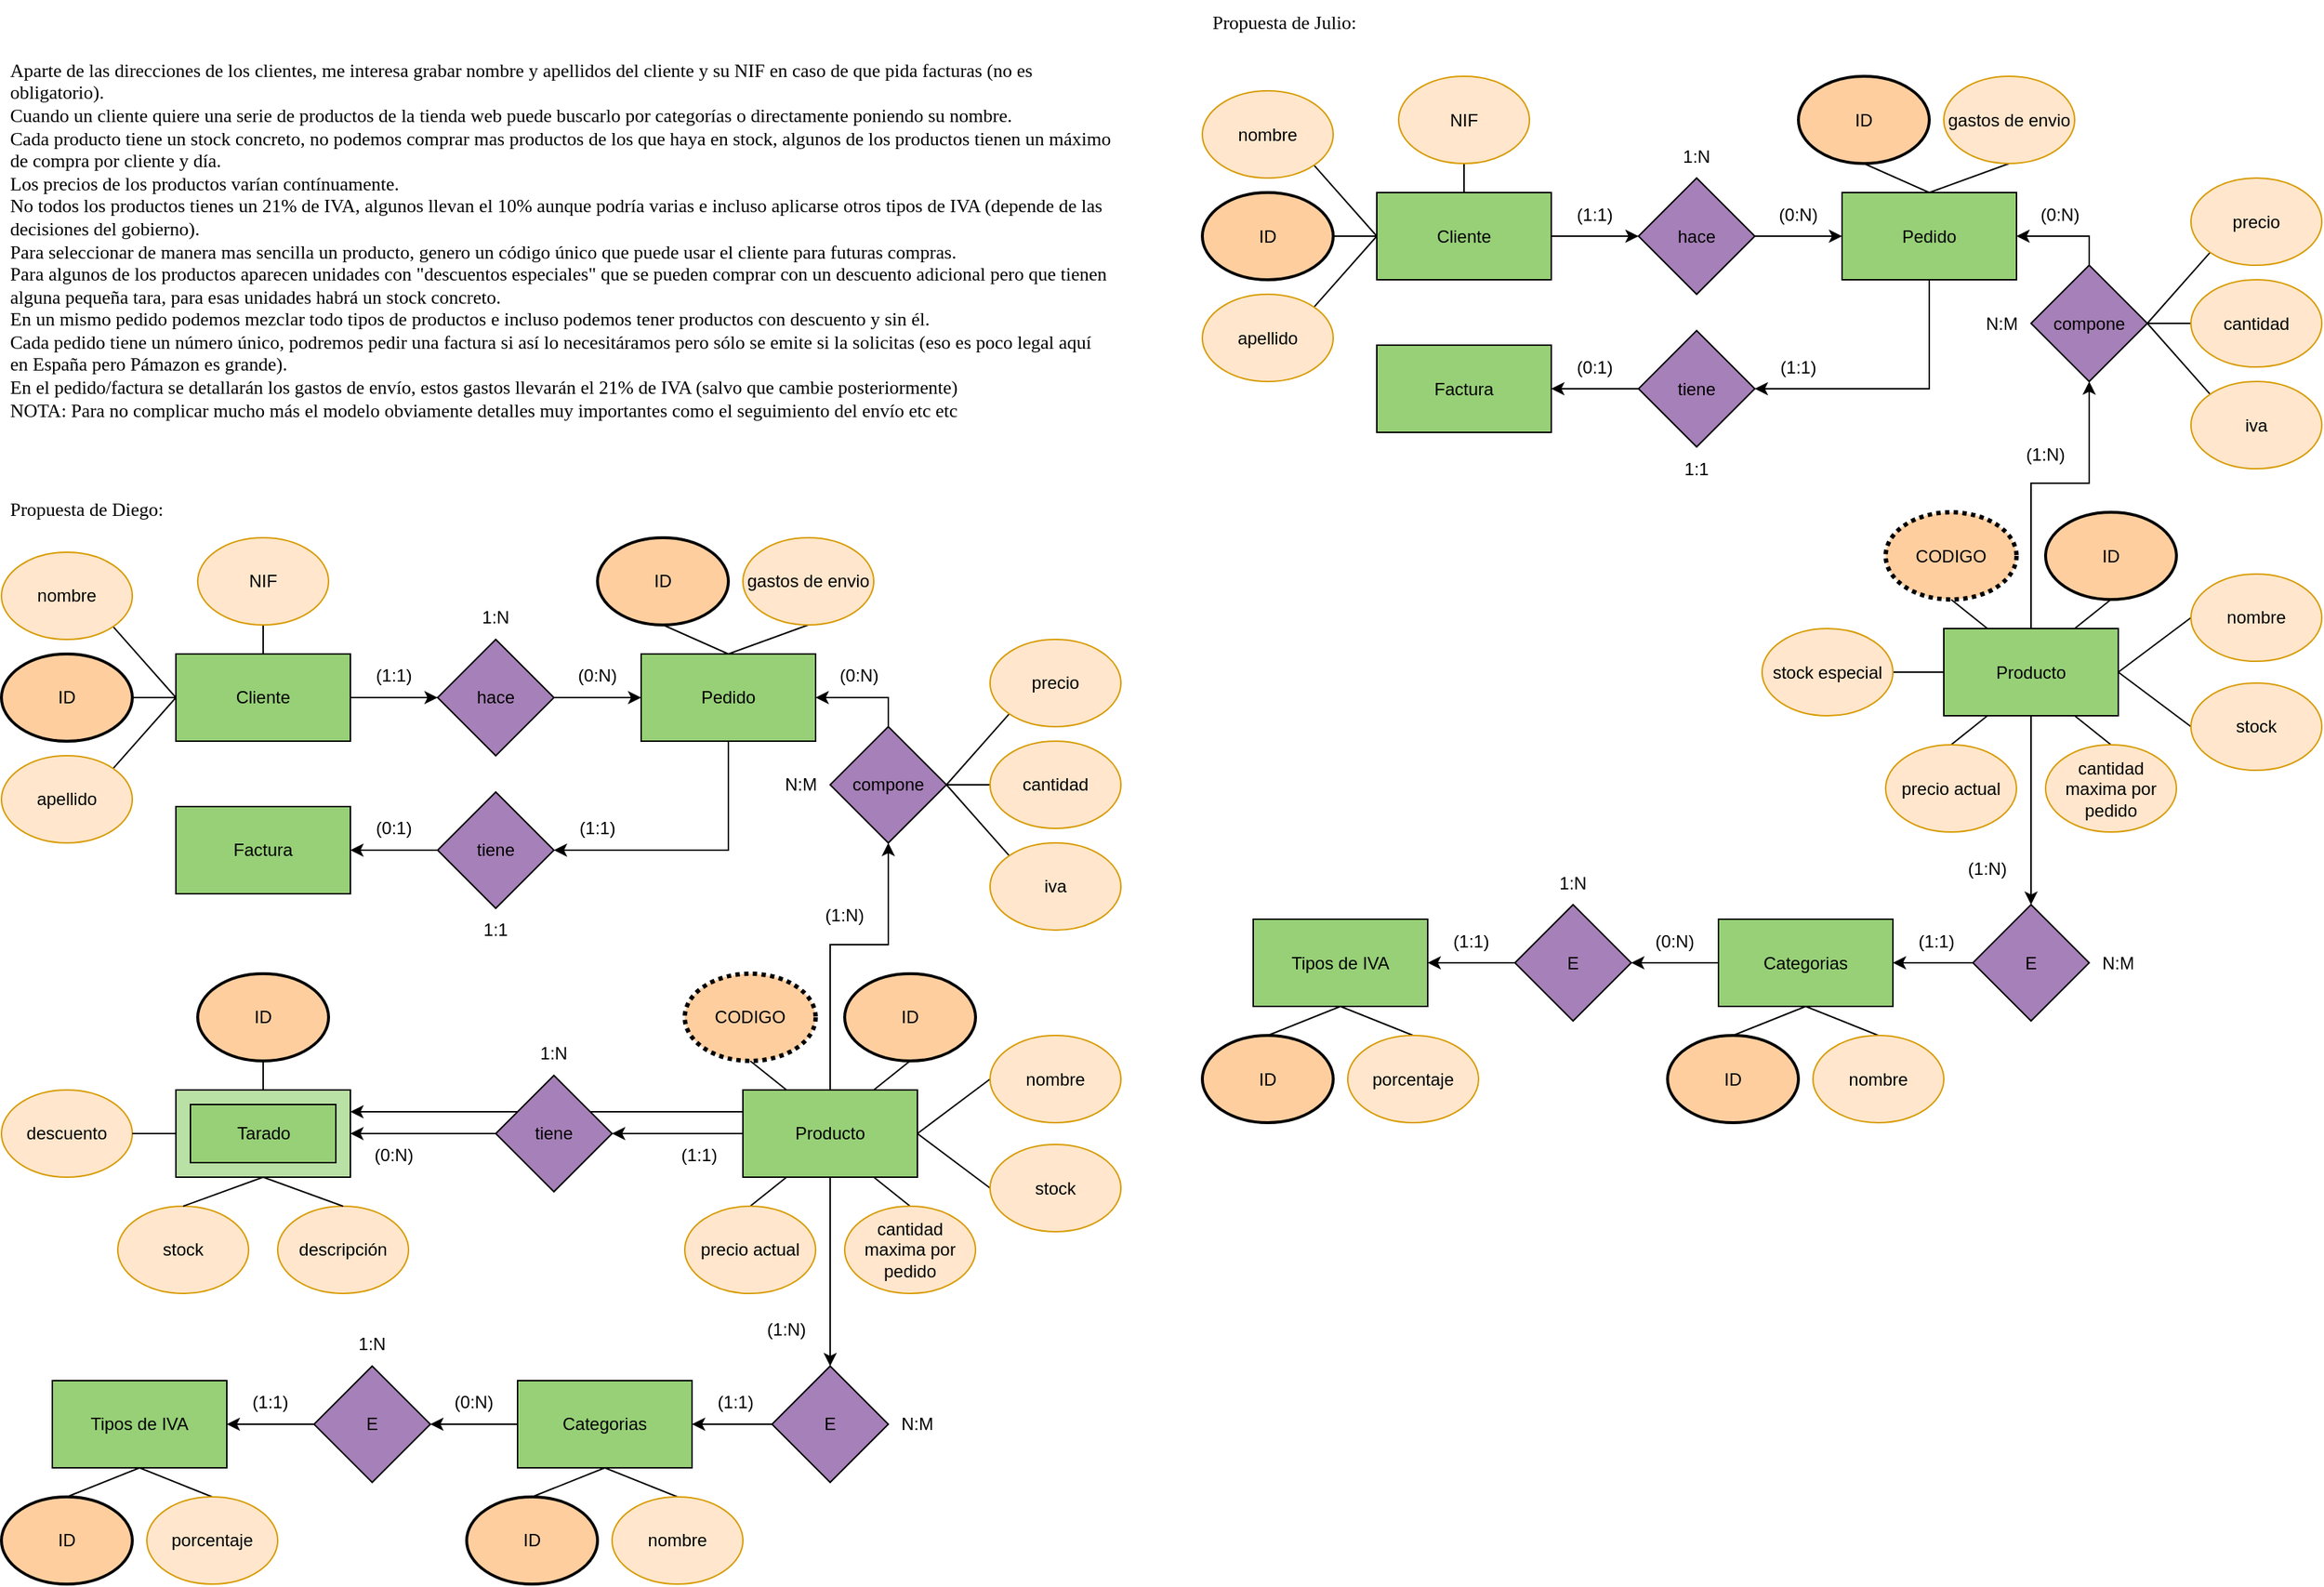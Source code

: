 <mxfile version="22.1.4" type="github">
  <diagram name="Página-1" id="4BS_kcSu9RCZBbaW8UEV">
    <mxGraphModel dx="1050" dy="534" grid="1" gridSize="10" guides="1" tooltips="1" connect="1" arrows="1" fold="1" page="1" pageScale="1" pageWidth="827" pageHeight="1169" math="0" shadow="0">
      <root>
        <mxCell id="0" />
        <mxCell id="1" parent="0" />
        <mxCell id="MyS0ghMgtrrdCx2Y_S8_-52" style="edgeStyle=orthogonalEdgeStyle;rounded=0;orthogonalLoop=1;jettySize=auto;html=1;exitX=0;exitY=0.25;exitDx=0;exitDy=0;entryX=0;entryY=0;entryDx=120;entryDy=15;entryPerimeter=0;" parent="1" source="MyS0ghMgtrrdCx2Y_S8_-16" target="MyS0ghMgtrrdCx2Y_S8_-48" edge="1">
          <mxGeometry relative="1" as="geometry" />
        </mxCell>
        <mxCell id="MyS0ghMgtrrdCx2Y_S8_-1" value="Aparte de las direcciones de los clientes, me interesa grabar nombre y apellidos del cliente y su NIF en caso de que pida facturas (no es obligatorio).&lt;br&gt;Cuando un cliente quiere una serie de productos de la tienda web puede buscarlo por categorías o directamente poniendo su nombre.&lt;br&gt;Cada producto tiene un stock concreto, no podemos comprar mas productos de los que haya en stock, algunos de los productos tienen un máximo de compra por cliente y día.&lt;br&gt;Los precios de los productos varían contínuamente.&lt;br&gt;No todos los productos tienes un 21% de IVA, algunos llevan el 10% aunque podría varias e incluso aplicarse otros tipos de IVA (depende de las decisiones del gobierno).&lt;br&gt;Para seleccionar de manera mas sencilla un producto, genero un código único que puede usar el cliente para futuras compras.&lt;br&gt;Para algunos de los productos aparecen unidades con &quot;descuentos especiales&quot; que se pueden comprar con un descuento adicional pero que tienen alguna pequeña tara, para esas unidades habrá un stock concreto.&lt;br&gt;En un mismo pedido podemos mezclar todo tipos de productos e incluso podemos tener productos con descuento y sin él.&lt;br&gt;Cada pedido tiene un número único, podremos pedir una factura si así lo necesitáramos pero sólo se emite si la solicitas (eso es poco legal aquí en España pero Pámazon es grande).&lt;br&gt;En el pedido/factura se detallarán los gastos de envío, estos gastos llevarán el 21% de IVA (salvo que cambie posteriormente)&lt;br&gt;NOTA: Para no complicar mucho más el modelo obviamente detalles muy importantes como el seguimiento del envío etc etc" style="text;html=1;strokeColor=none;fillColor=none;align=left;verticalAlign=middle;whiteSpace=wrap;rounded=0;fontFamily=Verdana;fontSize=13;" parent="1" vertex="1">
          <mxGeometry x="34" y="40" width="760" height="330" as="geometry" />
        </mxCell>
        <mxCell id="MyS0ghMgtrrdCx2Y_S8_-21" style="edgeStyle=orthogonalEdgeStyle;rounded=0;orthogonalLoop=1;jettySize=auto;html=1;exitX=1;exitY=0.5;exitDx=0;exitDy=0;entryX=0;entryY=0.5;entryDx=0;entryDy=0;" parent="1" source="MyS0ghMgtrrdCx2Y_S8_-3" target="MyS0ghMgtrrdCx2Y_S8_-20" edge="1">
          <mxGeometry relative="1" as="geometry" />
        </mxCell>
        <mxCell id="MyS0ghMgtrrdCx2Y_S8_-3" value="Cliente" style="rounded=0;whiteSpace=wrap;html=1;fillColor=#97D077;" parent="1" vertex="1">
          <mxGeometry x="150" y="490" width="120" height="60" as="geometry" />
        </mxCell>
        <mxCell id="MyS0ghMgtrrdCx2Y_S8_-4" style="rounded=0;orthogonalLoop=1;jettySize=auto;html=1;exitX=1;exitY=0.5;exitDx=0;exitDy=0;entryX=0;entryY=0.5;entryDx=0;entryDy=0;endArrow=none;endFill=0;strokeColor=default;" parent="1" source="MyS0ghMgtrrdCx2Y_S8_-5" target="MyS0ghMgtrrdCx2Y_S8_-3" edge="1">
          <mxGeometry relative="1" as="geometry" />
        </mxCell>
        <mxCell id="MyS0ghMgtrrdCx2Y_S8_-5" value="ID" style="ellipse;whiteSpace=wrap;html=1;strokeWidth=2;fillColor=#FFCE9F;" parent="1" vertex="1">
          <mxGeometry x="30" y="490" width="90" height="60" as="geometry" />
        </mxCell>
        <mxCell id="MyS0ghMgtrrdCx2Y_S8_-6" style="rounded=0;orthogonalLoop=1;jettySize=auto;html=1;exitX=1;exitY=0;exitDx=0;exitDy=0;entryX=0;entryY=0.5;entryDx=0;entryDy=0;endArrow=none;endFill=0;" parent="1" source="MyS0ghMgtrrdCx2Y_S8_-7" target="MyS0ghMgtrrdCx2Y_S8_-3" edge="1">
          <mxGeometry relative="1" as="geometry" />
        </mxCell>
        <mxCell id="MyS0ghMgtrrdCx2Y_S8_-7" value="apellido" style="ellipse;whiteSpace=wrap;html=1;strokeWidth=1;fillColor=#ffe6cc;strokeColor=#d79b00;" parent="1" vertex="1">
          <mxGeometry x="30" y="560" width="90" height="60" as="geometry" />
        </mxCell>
        <mxCell id="MyS0ghMgtrrdCx2Y_S8_-12" style="rounded=0;orthogonalLoop=1;jettySize=auto;html=1;exitX=1;exitY=1;exitDx=0;exitDy=0;entryX=0;entryY=0.5;entryDx=0;entryDy=0;endArrow=none;endFill=0;" parent="1" source="MyS0ghMgtrrdCx2Y_S8_-9" target="MyS0ghMgtrrdCx2Y_S8_-3" edge="1">
          <mxGeometry relative="1" as="geometry" />
        </mxCell>
        <mxCell id="MyS0ghMgtrrdCx2Y_S8_-9" value="nombre" style="ellipse;whiteSpace=wrap;html=1;strokeWidth=1;fillColor=#ffe6cc;strokeColor=#d79b00;" parent="1" vertex="1">
          <mxGeometry x="30" y="420" width="90" height="60" as="geometry" />
        </mxCell>
        <mxCell id="MyS0ghMgtrrdCx2Y_S8_-14" style="rounded=0;orthogonalLoop=1;jettySize=auto;html=1;exitX=0.5;exitY=1;exitDx=0;exitDy=0;entryX=0.5;entryY=0;entryDx=0;entryDy=0;endArrow=none;endFill=0;" parent="1" source="MyS0ghMgtrrdCx2Y_S8_-13" target="MyS0ghMgtrrdCx2Y_S8_-3" edge="1">
          <mxGeometry relative="1" as="geometry" />
        </mxCell>
        <mxCell id="MyS0ghMgtrrdCx2Y_S8_-13" value="NIF" style="ellipse;whiteSpace=wrap;html=1;strokeWidth=1;fillColor=#ffe6cc;strokeColor=#d79b00;" parent="1" vertex="1">
          <mxGeometry x="165" y="410" width="90" height="60" as="geometry" />
        </mxCell>
        <mxCell id="MyS0ghMgtrrdCx2Y_S8_-15" value="Factura" style="rounded=0;whiteSpace=wrap;html=1;fillColor=#97D077;" parent="1" vertex="1">
          <mxGeometry x="150" y="595" width="120" height="60" as="geometry" />
        </mxCell>
        <mxCell id="MyS0ghMgtrrdCx2Y_S8_-32" style="edgeStyle=orthogonalEdgeStyle;rounded=0;orthogonalLoop=1;jettySize=auto;html=1;exitX=0.5;exitY=1;exitDx=0;exitDy=0;entryX=0.5;entryY=0;entryDx=0;entryDy=0;" parent="1" source="MyS0ghMgtrrdCx2Y_S8_-16" target="MyS0ghMgtrrdCx2Y_S8_-31" edge="1">
          <mxGeometry relative="1" as="geometry" />
        </mxCell>
        <mxCell id="MyS0ghMgtrrdCx2Y_S8_-65" style="edgeStyle=orthogonalEdgeStyle;rounded=0;orthogonalLoop=1;jettySize=auto;html=1;exitX=0.5;exitY=0;exitDx=0;exitDy=0;entryX=0.5;entryY=1;entryDx=0;entryDy=0;" parent="1" source="MyS0ghMgtrrdCx2Y_S8_-16" target="MyS0ghMgtrrdCx2Y_S8_-26" edge="1">
          <mxGeometry relative="1" as="geometry">
            <Array as="points">
              <mxPoint x="600" y="690" />
              <mxPoint x="640" y="690" />
            </Array>
          </mxGeometry>
        </mxCell>
        <mxCell id="MyS0ghMgtrrdCx2Y_S8_-16" value="Producto" style="rounded=0;whiteSpace=wrap;html=1;fillColor=#97D077;" parent="1" vertex="1">
          <mxGeometry x="540" y="790" width="120" height="60" as="geometry" />
        </mxCell>
        <mxCell id="MyS0ghMgtrrdCx2Y_S8_-35" style="edgeStyle=orthogonalEdgeStyle;rounded=0;orthogonalLoop=1;jettySize=auto;html=1;exitX=0;exitY=0.5;exitDx=0;exitDy=0;entryX=1;entryY=0.5;entryDx=0;entryDy=0;" parent="1" source="MyS0ghMgtrrdCx2Y_S8_-17" target="MyS0ghMgtrrdCx2Y_S8_-34" edge="1">
          <mxGeometry relative="1" as="geometry" />
        </mxCell>
        <mxCell id="MyS0ghMgtrrdCx2Y_S8_-17" value="Categorias" style="rounded=0;whiteSpace=wrap;html=1;fillColor=#97D077;" parent="1" vertex="1">
          <mxGeometry x="385" y="990" width="120" height="60" as="geometry" />
        </mxCell>
        <mxCell id="MyS0ghMgtrrdCx2Y_S8_-18" value="Tipos de IVA" style="rounded=0;whiteSpace=wrap;html=1;fillColor=#97D077;" parent="1" vertex="1">
          <mxGeometry x="65" y="990" width="120" height="60" as="geometry" />
        </mxCell>
        <mxCell id="MyS0ghMgtrrdCx2Y_S8_-37" style="edgeStyle=orthogonalEdgeStyle;rounded=0;orthogonalLoop=1;jettySize=auto;html=1;exitX=0.5;exitY=1;exitDx=0;exitDy=0;entryX=1;entryY=0.5;entryDx=0;entryDy=0;" parent="1" source="MyS0ghMgtrrdCx2Y_S8_-19" target="MyS0ghMgtrrdCx2Y_S8_-23" edge="1">
          <mxGeometry relative="1" as="geometry" />
        </mxCell>
        <mxCell id="MyS0ghMgtrrdCx2Y_S8_-19" value="Pedido" style="rounded=0;whiteSpace=wrap;html=1;fillColor=#97D077;" parent="1" vertex="1">
          <mxGeometry x="470" y="490" width="120" height="60" as="geometry" />
        </mxCell>
        <mxCell id="MyS0ghMgtrrdCx2Y_S8_-22" style="edgeStyle=orthogonalEdgeStyle;rounded=0;orthogonalLoop=1;jettySize=auto;html=1;exitX=1;exitY=0.5;exitDx=0;exitDy=0;entryX=0;entryY=0.5;entryDx=0;entryDy=0;" parent="1" source="MyS0ghMgtrrdCx2Y_S8_-20" target="MyS0ghMgtrrdCx2Y_S8_-19" edge="1">
          <mxGeometry relative="1" as="geometry" />
        </mxCell>
        <mxCell id="MyS0ghMgtrrdCx2Y_S8_-20" value="hace" style="rhombus;whiteSpace=wrap;html=1;fillColor=#A680B8;" parent="1" vertex="1">
          <mxGeometry x="330" y="480" width="80" height="80" as="geometry" />
        </mxCell>
        <mxCell id="MyS0ghMgtrrdCx2Y_S8_-25" style="edgeStyle=orthogonalEdgeStyle;rounded=0;orthogonalLoop=1;jettySize=auto;html=1;exitX=0;exitY=0.5;exitDx=0;exitDy=0;entryX=1;entryY=0.5;entryDx=0;entryDy=0;" parent="1" source="MyS0ghMgtrrdCx2Y_S8_-23" target="MyS0ghMgtrrdCx2Y_S8_-15" edge="1">
          <mxGeometry relative="1" as="geometry" />
        </mxCell>
        <mxCell id="MyS0ghMgtrrdCx2Y_S8_-23" value="tiene" style="rhombus;whiteSpace=wrap;html=1;fillColor=#A680B8;" parent="1" vertex="1">
          <mxGeometry x="330" y="585" width="80" height="80" as="geometry" />
        </mxCell>
        <mxCell id="MyS0ghMgtrrdCx2Y_S8_-29" style="edgeStyle=orthogonalEdgeStyle;rounded=0;orthogonalLoop=1;jettySize=auto;html=1;exitX=0.5;exitY=0;exitDx=0;exitDy=0;entryX=1;entryY=0.5;entryDx=0;entryDy=0;" parent="1" source="MyS0ghMgtrrdCx2Y_S8_-26" target="MyS0ghMgtrrdCx2Y_S8_-19" edge="1">
          <mxGeometry relative="1" as="geometry" />
        </mxCell>
        <mxCell id="MyS0ghMgtrrdCx2Y_S8_-85" style="rounded=0;orthogonalLoop=1;jettySize=auto;html=1;exitX=1;exitY=0.5;exitDx=0;exitDy=0;entryX=0;entryY=0.5;entryDx=0;entryDy=0;endArrow=none;endFill=0;" parent="1" source="MyS0ghMgtrrdCx2Y_S8_-26" target="MyS0ghMgtrrdCx2Y_S8_-81" edge="1">
          <mxGeometry relative="1" as="geometry" />
        </mxCell>
        <mxCell id="MyS0ghMgtrrdCx2Y_S8_-26" value="compone" style="rhombus;whiteSpace=wrap;html=1;fillColor=#A680B8;" parent="1" vertex="1">
          <mxGeometry x="600" y="540" width="80" height="80" as="geometry" />
        </mxCell>
        <mxCell id="MyS0ghMgtrrdCx2Y_S8_-33" style="edgeStyle=orthogonalEdgeStyle;rounded=0;orthogonalLoop=1;jettySize=auto;html=1;exitX=0;exitY=0.5;exitDx=0;exitDy=0;entryX=1;entryY=0.5;entryDx=0;entryDy=0;" parent="1" source="MyS0ghMgtrrdCx2Y_S8_-31" target="MyS0ghMgtrrdCx2Y_S8_-17" edge="1">
          <mxGeometry relative="1" as="geometry" />
        </mxCell>
        <mxCell id="MyS0ghMgtrrdCx2Y_S8_-31" value="E" style="rhombus;whiteSpace=wrap;html=1;fillColor=#A680B8;" parent="1" vertex="1">
          <mxGeometry x="560" y="980" width="80" height="80" as="geometry" />
        </mxCell>
        <mxCell id="MyS0ghMgtrrdCx2Y_S8_-36" style="edgeStyle=orthogonalEdgeStyle;rounded=0;orthogonalLoop=1;jettySize=auto;html=1;exitX=0;exitY=0.5;exitDx=0;exitDy=0;entryX=1;entryY=0.5;entryDx=0;entryDy=0;" parent="1" source="MyS0ghMgtrrdCx2Y_S8_-34" target="MyS0ghMgtrrdCx2Y_S8_-18" edge="1">
          <mxGeometry relative="1" as="geometry" />
        </mxCell>
        <mxCell id="MyS0ghMgtrrdCx2Y_S8_-34" value="E" style="rhombus;whiteSpace=wrap;html=1;fillColor=#A680B8;" parent="1" vertex="1">
          <mxGeometry x="245" y="980" width="80" height="80" as="geometry" />
        </mxCell>
        <mxCell id="MyS0ghMgtrrdCx2Y_S8_-73" style="rounded=0;orthogonalLoop=1;jettySize=auto;html=1;exitX=0.5;exitY=0;exitDx=0;exitDy=0;entryX=0.5;entryY=1;entryDx=0;entryDy=0;endArrow=none;endFill=0;" parent="1" source="MyS0ghMgtrrdCx2Y_S8_-38" target="MyS0ghMgtrrdCx2Y_S8_-17" edge="1">
          <mxGeometry relative="1" as="geometry" />
        </mxCell>
        <mxCell id="MyS0ghMgtrrdCx2Y_S8_-38" value="ID" style="ellipse;whiteSpace=wrap;html=1;strokeWidth=2;fillColor=#FFCE9F;" parent="1" vertex="1">
          <mxGeometry x="350" y="1070" width="90" height="60" as="geometry" />
        </mxCell>
        <mxCell id="MyS0ghMgtrrdCx2Y_S8_-70" style="rounded=0;orthogonalLoop=1;jettySize=auto;html=1;exitX=0;exitY=0.5;exitDx=0;exitDy=0;entryX=1;entryY=0.5;entryDx=0;entryDy=0;endArrow=none;endFill=0;" parent="1" source="MyS0ghMgtrrdCx2Y_S8_-39" target="MyS0ghMgtrrdCx2Y_S8_-16" edge="1">
          <mxGeometry relative="1" as="geometry" />
        </mxCell>
        <mxCell id="MyS0ghMgtrrdCx2Y_S8_-39" value="stock" style="ellipse;whiteSpace=wrap;html=1;strokeWidth=1;fillColor=#ffe6cc;strokeColor=#d79b00;" parent="1" vertex="1">
          <mxGeometry x="710" y="827.5" width="90" height="60" as="geometry" />
        </mxCell>
        <mxCell id="MyS0ghMgtrrdCx2Y_S8_-74" style="rounded=0;orthogonalLoop=1;jettySize=auto;html=1;exitX=0.5;exitY=0;exitDx=0;exitDy=0;entryX=0.5;entryY=1;entryDx=0;entryDy=0;endArrow=none;endFill=0;" parent="1" source="MyS0ghMgtrrdCx2Y_S8_-40" target="MyS0ghMgtrrdCx2Y_S8_-17" edge="1">
          <mxGeometry relative="1" as="geometry" />
        </mxCell>
        <mxCell id="MyS0ghMgtrrdCx2Y_S8_-40" value="nombre" style="ellipse;whiteSpace=wrap;html=1;strokeWidth=1;fillColor=#ffe6cc;strokeColor=#d79b00;" parent="1" vertex="1">
          <mxGeometry x="450" y="1070" width="90" height="60" as="geometry" />
        </mxCell>
        <mxCell id="MyS0ghMgtrrdCx2Y_S8_-67" style="rounded=0;orthogonalLoop=1;jettySize=auto;html=1;exitX=0.5;exitY=1;exitDx=0;exitDy=0;entryX=0.25;entryY=0;entryDx=0;entryDy=0;endArrow=none;endFill=0;" parent="1" source="MyS0ghMgtrrdCx2Y_S8_-41" target="MyS0ghMgtrrdCx2Y_S8_-16" edge="1">
          <mxGeometry relative="1" as="geometry" />
        </mxCell>
        <mxCell id="MyS0ghMgtrrdCx2Y_S8_-41" value="CODIGO" style="ellipse;whiteSpace=wrap;html=1;strokeWidth=3;fillColor=#FFCE9F;dashed=1;dashPattern=1 1;" parent="1" vertex="1">
          <mxGeometry x="500" y="710" width="90" height="60" as="geometry" />
        </mxCell>
        <mxCell id="MyS0ghMgtrrdCx2Y_S8_-72" style="rounded=0;orthogonalLoop=1;jettySize=auto;html=1;exitX=0.5;exitY=0;exitDx=0;exitDy=0;entryX=0.25;entryY=1;entryDx=0;entryDy=0;endArrow=none;endFill=0;" parent="1" source="MyS0ghMgtrrdCx2Y_S8_-42" target="MyS0ghMgtrrdCx2Y_S8_-16" edge="1">
          <mxGeometry relative="1" as="geometry" />
        </mxCell>
        <mxCell id="MyS0ghMgtrrdCx2Y_S8_-42" value="precio actual" style="ellipse;whiteSpace=wrap;html=1;strokeWidth=1;fillColor=#ffe6cc;strokeColor=#d79b00;" parent="1" vertex="1">
          <mxGeometry x="500" y="870" width="90" height="60" as="geometry" />
        </mxCell>
        <mxCell id="MyS0ghMgtrrdCx2Y_S8_-47" style="edgeStyle=orthogonalEdgeStyle;rounded=0;orthogonalLoop=1;jettySize=auto;html=1;exitX=1;exitY=0.5;exitDx=0;exitDy=0;entryX=0;entryY=0.5;entryDx=0;entryDy=0;startArrow=classic;startFill=1;endArrow=none;endFill=0;" parent="1" source="MyS0ghMgtrrdCx2Y_S8_-45" target="MyS0ghMgtrrdCx2Y_S8_-16" edge="1">
          <mxGeometry relative="1" as="geometry" />
        </mxCell>
        <mxCell id="MyS0ghMgtrrdCx2Y_S8_-45" value="tiene" style="rhombus;whiteSpace=wrap;html=1;fillColor=#A680B8;" parent="1" vertex="1">
          <mxGeometry x="370" y="780" width="80" height="80" as="geometry" />
        </mxCell>
        <mxCell id="MyS0ghMgtrrdCx2Y_S8_-49" style="edgeStyle=orthogonalEdgeStyle;rounded=0;orthogonalLoop=1;jettySize=auto;html=1;exitX=1;exitY=0.5;exitDx=0;exitDy=0;exitPerimeter=0;entryX=0;entryY=0.5;entryDx=0;entryDy=0;endArrow=none;endFill=0;startArrow=classic;startFill=1;" parent="1" source="MyS0ghMgtrrdCx2Y_S8_-48" target="MyS0ghMgtrrdCx2Y_S8_-45" edge="1">
          <mxGeometry relative="1" as="geometry" />
        </mxCell>
        <mxCell id="MyS0ghMgtrrdCx2Y_S8_-51" value="" style="group;fillColor=#97D077;" parent="1" vertex="1" connectable="0">
          <mxGeometry x="150" y="790" width="120" height="60" as="geometry" />
        </mxCell>
        <mxCell id="MyS0ghMgtrrdCx2Y_S8_-48" value="" style="verticalLabelPosition=bottom;verticalAlign=top;html=1;shape=mxgraph.basic.frame;dx=10;whiteSpace=wrap;fillColor=#B9E0A5;" parent="MyS0ghMgtrrdCx2Y_S8_-51" vertex="1">
          <mxGeometry width="120" height="60" as="geometry" />
        </mxCell>
        <mxCell id="MyS0ghMgtrrdCx2Y_S8_-50" value="Tarado" style="text;html=1;align=center;verticalAlign=middle;resizable=0;points=[];autosize=1;strokeColor=none;fillColor=none;" parent="MyS0ghMgtrrdCx2Y_S8_-51" vertex="1">
          <mxGeometry x="30" y="15" width="60" height="30" as="geometry" />
        </mxCell>
        <mxCell id="MyS0ghMgtrrdCx2Y_S8_-53" value="ID" style="ellipse;whiteSpace=wrap;html=1;strokeWidth=2;fillColor=#FFCE9F;" parent="1" vertex="1">
          <mxGeometry x="165" y="710" width="90" height="60" as="geometry" />
        </mxCell>
        <mxCell id="MyS0ghMgtrrdCx2Y_S8_-54" value="stock" style="ellipse;whiteSpace=wrap;html=1;strokeWidth=1;fillColor=#ffe6cc;strokeColor=#d79b00;" parent="1" vertex="1">
          <mxGeometry x="110" y="870" width="90" height="60" as="geometry" />
        </mxCell>
        <mxCell id="MyS0ghMgtrrdCx2Y_S8_-55" value="descuento" style="ellipse;whiteSpace=wrap;html=1;strokeWidth=1;fillColor=#ffe6cc;strokeColor=#d79b00;" parent="1" vertex="1">
          <mxGeometry x="30" y="790" width="90" height="60" as="geometry" />
        </mxCell>
        <mxCell id="MyS0ghMgtrrdCx2Y_S8_-57" style="rounded=0;orthogonalLoop=1;jettySize=auto;html=1;exitX=0.5;exitY=1;exitDx=0;exitDy=0;entryX=0.5;entryY=0;entryDx=0;entryDy=0;endArrow=none;endFill=0;" parent="1" source="MyS0ghMgtrrdCx2Y_S8_-56" target="MyS0ghMgtrrdCx2Y_S8_-19" edge="1">
          <mxGeometry relative="1" as="geometry" />
        </mxCell>
        <mxCell id="MyS0ghMgtrrdCx2Y_S8_-56" value="ID" style="ellipse;whiteSpace=wrap;html=1;strokeWidth=2;fillColor=#FFCE9F;" parent="1" vertex="1">
          <mxGeometry x="440" y="410" width="90" height="60" as="geometry" />
        </mxCell>
        <mxCell id="MyS0ghMgtrrdCx2Y_S8_-66" style="rounded=0;orthogonalLoop=1;jettySize=auto;html=1;exitX=0.5;exitY=1;exitDx=0;exitDy=0;entryX=0.5;entryY=0;entryDx=0;entryDy=0;endArrow=none;endFill=0;" parent="1" source="MyS0ghMgtrrdCx2Y_S8_-59" target="MyS0ghMgtrrdCx2Y_S8_-19" edge="1">
          <mxGeometry relative="1" as="geometry" />
        </mxCell>
        <mxCell id="MyS0ghMgtrrdCx2Y_S8_-59" value="gastos de envio" style="ellipse;whiteSpace=wrap;html=1;strokeWidth=1;fillColor=#ffe6cc;strokeColor=#d79b00;" parent="1" vertex="1">
          <mxGeometry x="540" y="410" width="90" height="60" as="geometry" />
        </mxCell>
        <mxCell id="MyS0ghMgtrrdCx2Y_S8_-76" style="rounded=0;orthogonalLoop=1;jettySize=auto;html=1;exitX=0.5;exitY=0;exitDx=0;exitDy=0;entryX=0.5;entryY=1;entryDx=0;entryDy=0;endArrow=none;endFill=0;" parent="1" source="MyS0ghMgtrrdCx2Y_S8_-60" target="MyS0ghMgtrrdCx2Y_S8_-18" edge="1">
          <mxGeometry relative="1" as="geometry" />
        </mxCell>
        <mxCell id="MyS0ghMgtrrdCx2Y_S8_-60" value="ID" style="ellipse;whiteSpace=wrap;html=1;strokeWidth=2;fillColor=#FFCE9F;" parent="1" vertex="1">
          <mxGeometry x="30" y="1070" width="90" height="60" as="geometry" />
        </mxCell>
        <mxCell id="MyS0ghMgtrrdCx2Y_S8_-75" style="rounded=0;orthogonalLoop=1;jettySize=auto;html=1;exitX=0.5;exitY=0;exitDx=0;exitDy=0;entryX=0.5;entryY=1;entryDx=0;entryDy=0;endArrow=none;endFill=0;" parent="1" source="MyS0ghMgtrrdCx2Y_S8_-61" target="MyS0ghMgtrrdCx2Y_S8_-18" edge="1">
          <mxGeometry relative="1" as="geometry" />
        </mxCell>
        <mxCell id="MyS0ghMgtrrdCx2Y_S8_-61" value="porcentaje" style="ellipse;whiteSpace=wrap;html=1;strokeWidth=1;fillColor=#ffe6cc;strokeColor=#d79b00;" parent="1" vertex="1">
          <mxGeometry x="130" y="1070" width="90" height="60" as="geometry" />
        </mxCell>
        <mxCell id="MyS0ghMgtrrdCx2Y_S8_-69" style="rounded=0;orthogonalLoop=1;jettySize=auto;html=1;exitX=0;exitY=0.5;exitDx=0;exitDy=0;entryX=1;entryY=0.5;entryDx=0;entryDy=0;endArrow=none;endFill=0;" parent="1" source="MyS0ghMgtrrdCx2Y_S8_-62" target="MyS0ghMgtrrdCx2Y_S8_-16" edge="1">
          <mxGeometry relative="1" as="geometry" />
        </mxCell>
        <mxCell id="MyS0ghMgtrrdCx2Y_S8_-62" value="nombre" style="ellipse;whiteSpace=wrap;html=1;strokeWidth=1;fillColor=#ffe6cc;strokeColor=#d79b00;" parent="1" vertex="1">
          <mxGeometry x="710" y="752.5" width="90" height="60" as="geometry" />
        </mxCell>
        <mxCell id="MyS0ghMgtrrdCx2Y_S8_-71" style="rounded=0;orthogonalLoop=1;jettySize=auto;html=1;exitX=0.5;exitY=0;exitDx=0;exitDy=0;entryX=0.75;entryY=1;entryDx=0;entryDy=0;endArrow=none;endFill=0;" parent="1" source="MyS0ghMgtrrdCx2Y_S8_-63" target="MyS0ghMgtrrdCx2Y_S8_-16" edge="1">
          <mxGeometry relative="1" as="geometry" />
        </mxCell>
        <mxCell id="MyS0ghMgtrrdCx2Y_S8_-63" value="cantidad maxima por pedido" style="ellipse;whiteSpace=wrap;html=1;strokeWidth=1;fillColor=#ffe6cc;strokeColor=#d79b00;" parent="1" vertex="1">
          <mxGeometry x="610" y="870" width="90" height="60" as="geometry" />
        </mxCell>
        <mxCell id="MyS0ghMgtrrdCx2Y_S8_-68" style="rounded=0;orthogonalLoop=1;jettySize=auto;html=1;exitX=0.5;exitY=1;exitDx=0;exitDy=0;entryX=0.75;entryY=0;entryDx=0;entryDy=0;endArrow=none;endFill=0;" parent="1" source="MyS0ghMgtrrdCx2Y_S8_-64" target="MyS0ghMgtrrdCx2Y_S8_-16" edge="1">
          <mxGeometry relative="1" as="geometry" />
        </mxCell>
        <mxCell id="MyS0ghMgtrrdCx2Y_S8_-64" value="ID" style="ellipse;whiteSpace=wrap;html=1;strokeWidth=2;fillColor=#FFCE9F;" parent="1" vertex="1">
          <mxGeometry x="610" y="710" width="90" height="60" as="geometry" />
        </mxCell>
        <mxCell id="MyS0ghMgtrrdCx2Y_S8_-77" style="rounded=0;orthogonalLoop=1;jettySize=auto;html=1;exitX=0.5;exitY=0;exitDx=0;exitDy=0;entryX=0.5;entryY=1;entryDx=0;entryDy=0;entryPerimeter=0;endArrow=none;endFill=0;" parent="1" source="MyS0ghMgtrrdCx2Y_S8_-54" target="MyS0ghMgtrrdCx2Y_S8_-48" edge="1">
          <mxGeometry relative="1" as="geometry" />
        </mxCell>
        <mxCell id="MyS0ghMgtrrdCx2Y_S8_-78" style="edgeStyle=orthogonalEdgeStyle;rounded=0;orthogonalLoop=1;jettySize=auto;html=1;exitX=1;exitY=0.5;exitDx=0;exitDy=0;entryX=0;entryY=0.5;entryDx=0;entryDy=0;entryPerimeter=0;endArrow=none;endFill=0;" parent="1" source="MyS0ghMgtrrdCx2Y_S8_-55" target="MyS0ghMgtrrdCx2Y_S8_-48" edge="1">
          <mxGeometry relative="1" as="geometry" />
        </mxCell>
        <mxCell id="MyS0ghMgtrrdCx2Y_S8_-79" style="edgeStyle=orthogonalEdgeStyle;rounded=0;orthogonalLoop=1;jettySize=auto;html=1;exitX=0.5;exitY=1;exitDx=0;exitDy=0;entryX=0.5;entryY=0;entryDx=0;entryDy=0;entryPerimeter=0;endArrow=none;endFill=0;" parent="1" source="MyS0ghMgtrrdCx2Y_S8_-53" target="MyS0ghMgtrrdCx2Y_S8_-48" edge="1">
          <mxGeometry relative="1" as="geometry" />
        </mxCell>
        <mxCell id="MyS0ghMgtrrdCx2Y_S8_-86" style="rounded=0;orthogonalLoop=1;jettySize=auto;html=1;exitX=0;exitY=1;exitDx=0;exitDy=0;entryX=1;entryY=0.5;entryDx=0;entryDy=0;endArrow=none;endFill=0;" parent="1" source="MyS0ghMgtrrdCx2Y_S8_-80" target="MyS0ghMgtrrdCx2Y_S8_-26" edge="1">
          <mxGeometry relative="1" as="geometry" />
        </mxCell>
        <mxCell id="MyS0ghMgtrrdCx2Y_S8_-80" value="precio" style="ellipse;whiteSpace=wrap;html=1;strokeWidth=1;fillColor=#ffe6cc;strokeColor=#d79b00;" parent="1" vertex="1">
          <mxGeometry x="710" y="480" width="90" height="60" as="geometry" />
        </mxCell>
        <mxCell id="MyS0ghMgtrrdCx2Y_S8_-81" value="cantidad" style="ellipse;whiteSpace=wrap;html=1;strokeWidth=1;fillColor=#ffe6cc;strokeColor=#d79b00;" parent="1" vertex="1">
          <mxGeometry x="710" y="550" width="90" height="60" as="geometry" />
        </mxCell>
        <mxCell id="MyS0ghMgtrrdCx2Y_S8_-84" style="rounded=0;orthogonalLoop=1;jettySize=auto;html=1;exitX=0;exitY=0;exitDx=0;exitDy=0;entryX=1;entryY=0.5;entryDx=0;entryDy=0;endArrow=none;endFill=0;" parent="1" source="MyS0ghMgtrrdCx2Y_S8_-82" target="MyS0ghMgtrrdCx2Y_S8_-26" edge="1">
          <mxGeometry relative="1" as="geometry" />
        </mxCell>
        <mxCell id="MyS0ghMgtrrdCx2Y_S8_-82" value="iva" style="ellipse;whiteSpace=wrap;html=1;strokeWidth=1;fillColor=#ffe6cc;strokeColor=#d79b00;" parent="1" vertex="1">
          <mxGeometry x="710" y="620" width="90" height="60" as="geometry" />
        </mxCell>
        <mxCell id="MyS0ghMgtrrdCx2Y_S8_-87" value="(0:1)" style="text;html=1;strokeColor=none;fillColor=none;align=center;verticalAlign=middle;whiteSpace=wrap;rounded=0;" parent="1" vertex="1">
          <mxGeometry x="270" y="595" width="60" height="30" as="geometry" />
        </mxCell>
        <mxCell id="MyS0ghMgtrrdCx2Y_S8_-88" value="(1:1)" style="text;html=1;strokeColor=none;fillColor=none;align=center;verticalAlign=middle;whiteSpace=wrap;rounded=0;" parent="1" vertex="1">
          <mxGeometry x="410" y="595" width="60" height="30" as="geometry" />
        </mxCell>
        <mxCell id="MyS0ghMgtrrdCx2Y_S8_-90" value="1:1" style="text;html=1;strokeColor=none;fillColor=none;align=center;verticalAlign=middle;whiteSpace=wrap;rounded=0;" parent="1" vertex="1">
          <mxGeometry x="340" y="665" width="60" height="30" as="geometry" />
        </mxCell>
        <mxCell id="MyS0ghMgtrrdCx2Y_S8_-91" value="(0:N)" style="text;html=1;strokeColor=none;fillColor=none;align=center;verticalAlign=middle;whiteSpace=wrap;rounded=0;" parent="1" vertex="1">
          <mxGeometry x="410" y="490" width="60" height="30" as="geometry" />
        </mxCell>
        <mxCell id="MyS0ghMgtrrdCx2Y_S8_-92" value="(1:1)" style="text;html=1;strokeColor=none;fillColor=none;align=center;verticalAlign=middle;whiteSpace=wrap;rounded=0;" parent="1" vertex="1">
          <mxGeometry x="270" y="490" width="60" height="30" as="geometry" />
        </mxCell>
        <mxCell id="MyS0ghMgtrrdCx2Y_S8_-93" value="1:N" style="text;html=1;strokeColor=none;fillColor=none;align=center;verticalAlign=middle;whiteSpace=wrap;rounded=0;" parent="1" vertex="1">
          <mxGeometry x="340" y="450" width="60" height="30" as="geometry" />
        </mxCell>
        <mxCell id="MyS0ghMgtrrdCx2Y_S8_-95" value="(0:N)" style="text;html=1;strokeColor=none;fillColor=none;align=center;verticalAlign=middle;whiteSpace=wrap;rounded=0;" parent="1" vertex="1">
          <mxGeometry x="270" y="820" width="60" height="30" as="geometry" />
        </mxCell>
        <mxCell id="MyS0ghMgtrrdCx2Y_S8_-96" value="(1:1)" style="text;html=1;strokeColor=none;fillColor=none;align=center;verticalAlign=middle;whiteSpace=wrap;rounded=0;" parent="1" vertex="1">
          <mxGeometry x="480" y="820" width="60" height="30" as="geometry" />
        </mxCell>
        <mxCell id="MyS0ghMgtrrdCx2Y_S8_-97" value="descripción" style="ellipse;whiteSpace=wrap;html=1;strokeWidth=1;fillColor=#ffe6cc;strokeColor=#d79b00;" parent="1" vertex="1">
          <mxGeometry x="220" y="870" width="90" height="60" as="geometry" />
        </mxCell>
        <mxCell id="MyS0ghMgtrrdCx2Y_S8_-99" style="rounded=0;orthogonalLoop=1;jettySize=auto;html=1;exitX=0.5;exitY=0;exitDx=0;exitDy=0;entryX=0.5;entryY=1;entryDx=0;entryDy=0;entryPerimeter=0;endArrow=none;endFill=0;" parent="1" source="MyS0ghMgtrrdCx2Y_S8_-97" target="MyS0ghMgtrrdCx2Y_S8_-48" edge="1">
          <mxGeometry relative="1" as="geometry" />
        </mxCell>
        <mxCell id="MyS0ghMgtrrdCx2Y_S8_-100" value="1:N" style="text;html=1;strokeColor=none;fillColor=none;align=center;verticalAlign=middle;whiteSpace=wrap;rounded=0;" parent="1" vertex="1">
          <mxGeometry x="380" y="750" width="60" height="30" as="geometry" />
        </mxCell>
        <mxCell id="MyS0ghMgtrrdCx2Y_S8_-102" style="edgeStyle=orthogonalEdgeStyle;rounded=0;orthogonalLoop=1;jettySize=auto;html=1;exitX=1;exitY=0.5;exitDx=0;exitDy=0;entryX=0;entryY=0.5;entryDx=0;entryDy=0;" parent="1" source="MyS0ghMgtrrdCx2Y_S8_-103" target="MyS0ghMgtrrdCx2Y_S8_-122" edge="1">
          <mxGeometry relative="1" as="geometry" />
        </mxCell>
        <mxCell id="MyS0ghMgtrrdCx2Y_S8_-103" value="Cliente" style="rounded=0;whiteSpace=wrap;html=1;fillColor=#97D077;" parent="1" vertex="1">
          <mxGeometry x="976" y="172.5" width="120" height="60" as="geometry" />
        </mxCell>
        <mxCell id="MyS0ghMgtrrdCx2Y_S8_-104" style="rounded=0;orthogonalLoop=1;jettySize=auto;html=1;exitX=1;exitY=0.5;exitDx=0;exitDy=0;entryX=0;entryY=0.5;entryDx=0;entryDy=0;endArrow=none;endFill=0;strokeColor=default;" parent="1" source="MyS0ghMgtrrdCx2Y_S8_-105" target="MyS0ghMgtrrdCx2Y_S8_-103" edge="1">
          <mxGeometry relative="1" as="geometry" />
        </mxCell>
        <mxCell id="MyS0ghMgtrrdCx2Y_S8_-105" value="ID" style="ellipse;whiteSpace=wrap;html=1;strokeWidth=2;fillColor=#FFCE9F;" parent="1" vertex="1">
          <mxGeometry x="856" y="172.5" width="90" height="60" as="geometry" />
        </mxCell>
        <mxCell id="MyS0ghMgtrrdCx2Y_S8_-106" style="rounded=0;orthogonalLoop=1;jettySize=auto;html=1;exitX=1;exitY=0;exitDx=0;exitDy=0;entryX=0;entryY=0.5;entryDx=0;entryDy=0;endArrow=none;endFill=0;" parent="1" source="MyS0ghMgtrrdCx2Y_S8_-107" target="MyS0ghMgtrrdCx2Y_S8_-103" edge="1">
          <mxGeometry relative="1" as="geometry" />
        </mxCell>
        <mxCell id="MyS0ghMgtrrdCx2Y_S8_-107" value="apellido" style="ellipse;whiteSpace=wrap;html=1;strokeWidth=1;fillColor=#ffe6cc;strokeColor=#d79b00;" parent="1" vertex="1">
          <mxGeometry x="856" y="242.5" width="90" height="60" as="geometry" />
        </mxCell>
        <mxCell id="MyS0ghMgtrrdCx2Y_S8_-108" style="rounded=0;orthogonalLoop=1;jettySize=auto;html=1;exitX=1;exitY=1;exitDx=0;exitDy=0;entryX=0;entryY=0.5;entryDx=0;entryDy=0;endArrow=none;endFill=0;" parent="1" source="MyS0ghMgtrrdCx2Y_S8_-109" target="MyS0ghMgtrrdCx2Y_S8_-103" edge="1">
          <mxGeometry relative="1" as="geometry" />
        </mxCell>
        <mxCell id="MyS0ghMgtrrdCx2Y_S8_-109" value="nombre" style="ellipse;whiteSpace=wrap;html=1;strokeWidth=1;fillColor=#ffe6cc;strokeColor=#d79b00;" parent="1" vertex="1">
          <mxGeometry x="856" y="102.5" width="90" height="60" as="geometry" />
        </mxCell>
        <mxCell id="MyS0ghMgtrrdCx2Y_S8_-110" style="rounded=0;orthogonalLoop=1;jettySize=auto;html=1;exitX=0.5;exitY=1;exitDx=0;exitDy=0;entryX=0.5;entryY=0;entryDx=0;entryDy=0;endArrow=none;endFill=0;" parent="1" source="MyS0ghMgtrrdCx2Y_S8_-111" target="MyS0ghMgtrrdCx2Y_S8_-103" edge="1">
          <mxGeometry relative="1" as="geometry" />
        </mxCell>
        <mxCell id="MyS0ghMgtrrdCx2Y_S8_-111" value="NIF" style="ellipse;whiteSpace=wrap;html=1;strokeWidth=1;fillColor=#ffe6cc;strokeColor=#d79b00;" parent="1" vertex="1">
          <mxGeometry x="991" y="92.5" width="90" height="60" as="geometry" />
        </mxCell>
        <mxCell id="MyS0ghMgtrrdCx2Y_S8_-112" value="Factura" style="rounded=0;whiteSpace=wrap;html=1;fillColor=#97D077;" parent="1" vertex="1">
          <mxGeometry x="976" y="277.5" width="120" height="60" as="geometry" />
        </mxCell>
        <mxCell id="MyS0ghMgtrrdCx2Y_S8_-113" style="edgeStyle=orthogonalEdgeStyle;rounded=0;orthogonalLoop=1;jettySize=auto;html=1;exitX=0.5;exitY=1;exitDx=0;exitDy=0;entryX=0.5;entryY=0;entryDx=0;entryDy=0;" parent="1" source="MyS0ghMgtrrdCx2Y_S8_-115" target="MyS0ghMgtrrdCx2Y_S8_-129" edge="1">
          <mxGeometry relative="1" as="geometry" />
        </mxCell>
        <mxCell id="MyS0ghMgtrrdCx2Y_S8_-114" style="edgeStyle=orthogonalEdgeStyle;rounded=0;orthogonalLoop=1;jettySize=auto;html=1;exitX=0.5;exitY=0;exitDx=0;exitDy=0;entryX=0.5;entryY=1;entryDx=0;entryDy=0;" parent="1" source="MyS0ghMgtrrdCx2Y_S8_-115" target="MyS0ghMgtrrdCx2Y_S8_-127" edge="1">
          <mxGeometry relative="1" as="geometry">
            <Array as="points">
              <mxPoint x="1426" y="372.5" />
              <mxPoint x="1466" y="372.5" />
            </Array>
          </mxGeometry>
        </mxCell>
        <mxCell id="MyS0ghMgtrrdCx2Y_S8_-115" value="Producto" style="rounded=0;whiteSpace=wrap;html=1;fillColor=#97D077;" parent="1" vertex="1">
          <mxGeometry x="1366" y="472.5" width="120" height="60" as="geometry" />
        </mxCell>
        <mxCell id="MyS0ghMgtrrdCx2Y_S8_-116" style="edgeStyle=orthogonalEdgeStyle;rounded=0;orthogonalLoop=1;jettySize=auto;html=1;exitX=0;exitY=0.5;exitDx=0;exitDy=0;entryX=1;entryY=0.5;entryDx=0;entryDy=0;" parent="1" source="MyS0ghMgtrrdCx2Y_S8_-117" target="MyS0ghMgtrrdCx2Y_S8_-131" edge="1">
          <mxGeometry relative="1" as="geometry" />
        </mxCell>
        <mxCell id="MyS0ghMgtrrdCx2Y_S8_-117" value="Categorias" style="rounded=0;whiteSpace=wrap;html=1;fillColor=#97D077;" parent="1" vertex="1">
          <mxGeometry x="1211" y="672.5" width="120" height="60" as="geometry" />
        </mxCell>
        <mxCell id="MyS0ghMgtrrdCx2Y_S8_-118" value="Tipos de IVA" style="rounded=0;whiteSpace=wrap;html=1;fillColor=#97D077;" parent="1" vertex="1">
          <mxGeometry x="891" y="672.5" width="120" height="60" as="geometry" />
        </mxCell>
        <mxCell id="MyS0ghMgtrrdCx2Y_S8_-119" style="edgeStyle=orthogonalEdgeStyle;rounded=0;orthogonalLoop=1;jettySize=auto;html=1;exitX=0.5;exitY=1;exitDx=0;exitDy=0;entryX=1;entryY=0.5;entryDx=0;entryDy=0;" parent="1" source="MyS0ghMgtrrdCx2Y_S8_-120" target="MyS0ghMgtrrdCx2Y_S8_-124" edge="1">
          <mxGeometry relative="1" as="geometry" />
        </mxCell>
        <mxCell id="MyS0ghMgtrrdCx2Y_S8_-120" value="Pedido" style="rounded=0;whiteSpace=wrap;html=1;fillColor=#97D077;" parent="1" vertex="1">
          <mxGeometry x="1296" y="172.5" width="120" height="60" as="geometry" />
        </mxCell>
        <mxCell id="MyS0ghMgtrrdCx2Y_S8_-121" style="edgeStyle=orthogonalEdgeStyle;rounded=0;orthogonalLoop=1;jettySize=auto;html=1;exitX=1;exitY=0.5;exitDx=0;exitDy=0;entryX=0;entryY=0.5;entryDx=0;entryDy=0;" parent="1" source="MyS0ghMgtrrdCx2Y_S8_-122" target="MyS0ghMgtrrdCx2Y_S8_-120" edge="1">
          <mxGeometry relative="1" as="geometry" />
        </mxCell>
        <mxCell id="MyS0ghMgtrrdCx2Y_S8_-122" value="hace" style="rhombus;whiteSpace=wrap;html=1;fillColor=#A680B8;" parent="1" vertex="1">
          <mxGeometry x="1156" y="162.5" width="80" height="80" as="geometry" />
        </mxCell>
        <mxCell id="MyS0ghMgtrrdCx2Y_S8_-123" style="edgeStyle=orthogonalEdgeStyle;rounded=0;orthogonalLoop=1;jettySize=auto;html=1;exitX=0;exitY=0.5;exitDx=0;exitDy=0;entryX=1;entryY=0.5;entryDx=0;entryDy=0;" parent="1" source="MyS0ghMgtrrdCx2Y_S8_-124" target="MyS0ghMgtrrdCx2Y_S8_-112" edge="1">
          <mxGeometry relative="1" as="geometry" />
        </mxCell>
        <mxCell id="MyS0ghMgtrrdCx2Y_S8_-124" value="tiene" style="rhombus;whiteSpace=wrap;html=1;fillColor=#A680B8;" parent="1" vertex="1">
          <mxGeometry x="1156" y="267.5" width="80" height="80" as="geometry" />
        </mxCell>
        <mxCell id="MyS0ghMgtrrdCx2Y_S8_-125" style="edgeStyle=orthogonalEdgeStyle;rounded=0;orthogonalLoop=1;jettySize=auto;html=1;exitX=0.5;exitY=0;exitDx=0;exitDy=0;entryX=1;entryY=0.5;entryDx=0;entryDy=0;" parent="1" source="MyS0ghMgtrrdCx2Y_S8_-127" target="MyS0ghMgtrrdCx2Y_S8_-120" edge="1">
          <mxGeometry relative="1" as="geometry" />
        </mxCell>
        <mxCell id="MyS0ghMgtrrdCx2Y_S8_-126" style="rounded=0;orthogonalLoop=1;jettySize=auto;html=1;exitX=1;exitY=0.5;exitDx=0;exitDy=0;entryX=0;entryY=0.5;entryDx=0;entryDy=0;endArrow=none;endFill=0;" parent="1" source="MyS0ghMgtrrdCx2Y_S8_-127" target="MyS0ghMgtrrdCx2Y_S8_-170" edge="1">
          <mxGeometry relative="1" as="geometry" />
        </mxCell>
        <mxCell id="MyS0ghMgtrrdCx2Y_S8_-127" value="compone" style="rhombus;whiteSpace=wrap;html=1;fillColor=#A680B8;" parent="1" vertex="1">
          <mxGeometry x="1426" y="222.5" width="80" height="80" as="geometry" />
        </mxCell>
        <mxCell id="MyS0ghMgtrrdCx2Y_S8_-128" style="edgeStyle=orthogonalEdgeStyle;rounded=0;orthogonalLoop=1;jettySize=auto;html=1;exitX=0;exitY=0.5;exitDx=0;exitDy=0;entryX=1;entryY=0.5;entryDx=0;entryDy=0;" parent="1" source="MyS0ghMgtrrdCx2Y_S8_-129" target="MyS0ghMgtrrdCx2Y_S8_-117" edge="1">
          <mxGeometry relative="1" as="geometry" />
        </mxCell>
        <mxCell id="MyS0ghMgtrrdCx2Y_S8_-129" value="E" style="rhombus;whiteSpace=wrap;html=1;fillColor=#A680B8;" parent="1" vertex="1">
          <mxGeometry x="1386" y="662.5" width="80" height="80" as="geometry" />
        </mxCell>
        <mxCell id="MyS0ghMgtrrdCx2Y_S8_-130" style="edgeStyle=orthogonalEdgeStyle;rounded=0;orthogonalLoop=1;jettySize=auto;html=1;exitX=0;exitY=0.5;exitDx=0;exitDy=0;entryX=1;entryY=0.5;entryDx=0;entryDy=0;" parent="1" source="MyS0ghMgtrrdCx2Y_S8_-131" target="MyS0ghMgtrrdCx2Y_S8_-118" edge="1">
          <mxGeometry relative="1" as="geometry" />
        </mxCell>
        <mxCell id="MyS0ghMgtrrdCx2Y_S8_-131" value="E" style="rhombus;whiteSpace=wrap;html=1;fillColor=#A680B8;" parent="1" vertex="1">
          <mxGeometry x="1071" y="662.5" width="80" height="80" as="geometry" />
        </mxCell>
        <mxCell id="MyS0ghMgtrrdCx2Y_S8_-132" style="rounded=0;orthogonalLoop=1;jettySize=auto;html=1;exitX=0.5;exitY=0;exitDx=0;exitDy=0;entryX=0.5;entryY=1;entryDx=0;entryDy=0;endArrow=none;endFill=0;" parent="1" source="MyS0ghMgtrrdCx2Y_S8_-133" target="MyS0ghMgtrrdCx2Y_S8_-117" edge="1">
          <mxGeometry relative="1" as="geometry" />
        </mxCell>
        <mxCell id="MyS0ghMgtrrdCx2Y_S8_-133" value="ID" style="ellipse;whiteSpace=wrap;html=1;strokeWidth=2;fillColor=#FFCE9F;" parent="1" vertex="1">
          <mxGeometry x="1176" y="752.5" width="90" height="60" as="geometry" />
        </mxCell>
        <mxCell id="MyS0ghMgtrrdCx2Y_S8_-134" style="rounded=0;orthogonalLoop=1;jettySize=auto;html=1;exitX=0;exitY=0.5;exitDx=0;exitDy=0;entryX=1;entryY=0.5;entryDx=0;entryDy=0;endArrow=none;endFill=0;" parent="1" source="MyS0ghMgtrrdCx2Y_S8_-135" target="MyS0ghMgtrrdCx2Y_S8_-115" edge="1">
          <mxGeometry relative="1" as="geometry" />
        </mxCell>
        <mxCell id="MyS0ghMgtrrdCx2Y_S8_-135" value="stock" style="ellipse;whiteSpace=wrap;html=1;strokeWidth=1;fillColor=#ffe6cc;strokeColor=#d79b00;" parent="1" vertex="1">
          <mxGeometry x="1536" y="510" width="90" height="60" as="geometry" />
        </mxCell>
        <mxCell id="MyS0ghMgtrrdCx2Y_S8_-136" style="rounded=0;orthogonalLoop=1;jettySize=auto;html=1;exitX=0.5;exitY=0;exitDx=0;exitDy=0;entryX=0.5;entryY=1;entryDx=0;entryDy=0;endArrow=none;endFill=0;" parent="1" source="MyS0ghMgtrrdCx2Y_S8_-137" target="MyS0ghMgtrrdCx2Y_S8_-117" edge="1">
          <mxGeometry relative="1" as="geometry" />
        </mxCell>
        <mxCell id="MyS0ghMgtrrdCx2Y_S8_-137" value="nombre" style="ellipse;whiteSpace=wrap;html=1;strokeWidth=1;fillColor=#ffe6cc;strokeColor=#d79b00;" parent="1" vertex="1">
          <mxGeometry x="1276" y="752.5" width="90" height="60" as="geometry" />
        </mxCell>
        <mxCell id="MyS0ghMgtrrdCx2Y_S8_-138" style="rounded=0;orthogonalLoop=1;jettySize=auto;html=1;exitX=0.5;exitY=1;exitDx=0;exitDy=0;entryX=0.25;entryY=0;entryDx=0;entryDy=0;endArrow=none;endFill=0;" parent="1" source="MyS0ghMgtrrdCx2Y_S8_-139" target="MyS0ghMgtrrdCx2Y_S8_-115" edge="1">
          <mxGeometry relative="1" as="geometry" />
        </mxCell>
        <mxCell id="MyS0ghMgtrrdCx2Y_S8_-139" value="CODIGO" style="ellipse;whiteSpace=wrap;html=1;strokeWidth=3;fillColor=#FFCE9F;dashed=1;dashPattern=1 1;" parent="1" vertex="1">
          <mxGeometry x="1326" y="392.5" width="90" height="60" as="geometry" />
        </mxCell>
        <mxCell id="MyS0ghMgtrrdCx2Y_S8_-140" style="rounded=0;orthogonalLoop=1;jettySize=auto;html=1;exitX=0.5;exitY=0;exitDx=0;exitDy=0;entryX=0.25;entryY=1;entryDx=0;entryDy=0;endArrow=none;endFill=0;" parent="1" source="MyS0ghMgtrrdCx2Y_S8_-141" target="MyS0ghMgtrrdCx2Y_S8_-115" edge="1">
          <mxGeometry relative="1" as="geometry" />
        </mxCell>
        <mxCell id="MyS0ghMgtrrdCx2Y_S8_-141" value="precio actual" style="ellipse;whiteSpace=wrap;html=1;strokeWidth=1;fillColor=#ffe6cc;strokeColor=#d79b00;" parent="1" vertex="1">
          <mxGeometry x="1326" y="552.5" width="90" height="60" as="geometry" />
        </mxCell>
        <mxCell id="MyS0ghMgtrrdCx2Y_S8_-151" style="rounded=0;orthogonalLoop=1;jettySize=auto;html=1;exitX=0.5;exitY=1;exitDx=0;exitDy=0;entryX=0.5;entryY=0;entryDx=0;entryDy=0;endArrow=none;endFill=0;" parent="1" source="MyS0ghMgtrrdCx2Y_S8_-152" target="MyS0ghMgtrrdCx2Y_S8_-120" edge="1">
          <mxGeometry relative="1" as="geometry" />
        </mxCell>
        <mxCell id="MyS0ghMgtrrdCx2Y_S8_-152" value="ID" style="ellipse;whiteSpace=wrap;html=1;strokeWidth=2;fillColor=#FFCE9F;" parent="1" vertex="1">
          <mxGeometry x="1266" y="92.5" width="90" height="60" as="geometry" />
        </mxCell>
        <mxCell id="MyS0ghMgtrrdCx2Y_S8_-153" style="rounded=0;orthogonalLoop=1;jettySize=auto;html=1;exitX=0.5;exitY=1;exitDx=0;exitDy=0;entryX=0.5;entryY=0;entryDx=0;entryDy=0;endArrow=none;endFill=0;" parent="1" source="MyS0ghMgtrrdCx2Y_S8_-154" target="MyS0ghMgtrrdCx2Y_S8_-120" edge="1">
          <mxGeometry relative="1" as="geometry" />
        </mxCell>
        <mxCell id="MyS0ghMgtrrdCx2Y_S8_-154" value="gastos de envio" style="ellipse;whiteSpace=wrap;html=1;strokeWidth=1;fillColor=#ffe6cc;strokeColor=#d79b00;" parent="1" vertex="1">
          <mxGeometry x="1366" y="92.5" width="90" height="60" as="geometry" />
        </mxCell>
        <mxCell id="MyS0ghMgtrrdCx2Y_S8_-155" style="rounded=0;orthogonalLoop=1;jettySize=auto;html=1;exitX=0.5;exitY=0;exitDx=0;exitDy=0;entryX=0.5;entryY=1;entryDx=0;entryDy=0;endArrow=none;endFill=0;" parent="1" source="MyS0ghMgtrrdCx2Y_S8_-156" target="MyS0ghMgtrrdCx2Y_S8_-118" edge="1">
          <mxGeometry relative="1" as="geometry" />
        </mxCell>
        <mxCell id="MyS0ghMgtrrdCx2Y_S8_-156" value="ID" style="ellipse;whiteSpace=wrap;html=1;strokeWidth=2;fillColor=#FFCE9F;" parent="1" vertex="1">
          <mxGeometry x="856" y="752.5" width="90" height="60" as="geometry" />
        </mxCell>
        <mxCell id="MyS0ghMgtrrdCx2Y_S8_-157" style="rounded=0;orthogonalLoop=1;jettySize=auto;html=1;exitX=0.5;exitY=0;exitDx=0;exitDy=0;entryX=0.5;entryY=1;entryDx=0;entryDy=0;endArrow=none;endFill=0;" parent="1" source="MyS0ghMgtrrdCx2Y_S8_-158" target="MyS0ghMgtrrdCx2Y_S8_-118" edge="1">
          <mxGeometry relative="1" as="geometry" />
        </mxCell>
        <mxCell id="MyS0ghMgtrrdCx2Y_S8_-158" value="porcentaje" style="ellipse;whiteSpace=wrap;html=1;strokeWidth=1;fillColor=#ffe6cc;strokeColor=#d79b00;" parent="1" vertex="1">
          <mxGeometry x="956" y="752.5" width="90" height="60" as="geometry" />
        </mxCell>
        <mxCell id="MyS0ghMgtrrdCx2Y_S8_-159" style="rounded=0;orthogonalLoop=1;jettySize=auto;html=1;exitX=0;exitY=0.5;exitDx=0;exitDy=0;entryX=1;entryY=0.5;entryDx=0;entryDy=0;endArrow=none;endFill=0;" parent="1" source="MyS0ghMgtrrdCx2Y_S8_-160" target="MyS0ghMgtrrdCx2Y_S8_-115" edge="1">
          <mxGeometry relative="1" as="geometry" />
        </mxCell>
        <mxCell id="MyS0ghMgtrrdCx2Y_S8_-160" value="nombre" style="ellipse;whiteSpace=wrap;html=1;strokeWidth=1;fillColor=#ffe6cc;strokeColor=#d79b00;" parent="1" vertex="1">
          <mxGeometry x="1536" y="435" width="90" height="60" as="geometry" />
        </mxCell>
        <mxCell id="MyS0ghMgtrrdCx2Y_S8_-161" style="rounded=0;orthogonalLoop=1;jettySize=auto;html=1;exitX=0.5;exitY=0;exitDx=0;exitDy=0;entryX=0.75;entryY=1;entryDx=0;entryDy=0;endArrow=none;endFill=0;" parent="1" source="MyS0ghMgtrrdCx2Y_S8_-162" target="MyS0ghMgtrrdCx2Y_S8_-115" edge="1">
          <mxGeometry relative="1" as="geometry" />
        </mxCell>
        <mxCell id="MyS0ghMgtrrdCx2Y_S8_-162" value="cantidad maxima por pedido" style="ellipse;whiteSpace=wrap;html=1;strokeWidth=1;fillColor=#ffe6cc;strokeColor=#d79b00;" parent="1" vertex="1">
          <mxGeometry x="1436" y="552.5" width="90" height="60" as="geometry" />
        </mxCell>
        <mxCell id="MyS0ghMgtrrdCx2Y_S8_-163" style="rounded=0;orthogonalLoop=1;jettySize=auto;html=1;exitX=0.5;exitY=1;exitDx=0;exitDy=0;entryX=0.75;entryY=0;entryDx=0;entryDy=0;endArrow=none;endFill=0;" parent="1" source="MyS0ghMgtrrdCx2Y_S8_-164" target="MyS0ghMgtrrdCx2Y_S8_-115" edge="1">
          <mxGeometry relative="1" as="geometry" />
        </mxCell>
        <mxCell id="MyS0ghMgtrrdCx2Y_S8_-164" value="ID" style="ellipse;whiteSpace=wrap;html=1;strokeWidth=2;fillColor=#FFCE9F;" parent="1" vertex="1">
          <mxGeometry x="1436" y="392.5" width="90" height="60" as="geometry" />
        </mxCell>
        <mxCell id="MyS0ghMgtrrdCx2Y_S8_-168" style="rounded=0;orthogonalLoop=1;jettySize=auto;html=1;exitX=0;exitY=1;exitDx=0;exitDy=0;entryX=1;entryY=0.5;entryDx=0;entryDy=0;endArrow=none;endFill=0;" parent="1" source="MyS0ghMgtrrdCx2Y_S8_-169" target="MyS0ghMgtrrdCx2Y_S8_-127" edge="1">
          <mxGeometry relative="1" as="geometry" />
        </mxCell>
        <mxCell id="MyS0ghMgtrrdCx2Y_S8_-169" value="precio" style="ellipse;whiteSpace=wrap;html=1;strokeWidth=1;fillColor=#ffe6cc;strokeColor=#d79b00;" parent="1" vertex="1">
          <mxGeometry x="1536" y="162.5" width="90" height="60" as="geometry" />
        </mxCell>
        <mxCell id="MyS0ghMgtrrdCx2Y_S8_-170" value="cantidad" style="ellipse;whiteSpace=wrap;html=1;strokeWidth=1;fillColor=#ffe6cc;strokeColor=#d79b00;" parent="1" vertex="1">
          <mxGeometry x="1536" y="232.5" width="90" height="60" as="geometry" />
        </mxCell>
        <mxCell id="MyS0ghMgtrrdCx2Y_S8_-171" style="rounded=0;orthogonalLoop=1;jettySize=auto;html=1;exitX=0;exitY=0;exitDx=0;exitDy=0;entryX=1;entryY=0.5;entryDx=0;entryDy=0;endArrow=none;endFill=0;" parent="1" source="MyS0ghMgtrrdCx2Y_S8_-172" target="MyS0ghMgtrrdCx2Y_S8_-127" edge="1">
          <mxGeometry relative="1" as="geometry" />
        </mxCell>
        <mxCell id="MyS0ghMgtrrdCx2Y_S8_-172" value="iva" style="ellipse;whiteSpace=wrap;html=1;strokeWidth=1;fillColor=#ffe6cc;strokeColor=#d79b00;" parent="1" vertex="1">
          <mxGeometry x="1536" y="302.5" width="90" height="60" as="geometry" />
        </mxCell>
        <mxCell id="MyS0ghMgtrrdCx2Y_S8_-173" value="(0:1)" style="text;html=1;strokeColor=none;fillColor=none;align=center;verticalAlign=middle;whiteSpace=wrap;rounded=0;" parent="1" vertex="1">
          <mxGeometry x="1096" y="277.5" width="60" height="30" as="geometry" />
        </mxCell>
        <mxCell id="MyS0ghMgtrrdCx2Y_S8_-174" value="(1:1)" style="text;html=1;strokeColor=none;fillColor=none;align=center;verticalAlign=middle;whiteSpace=wrap;rounded=0;" parent="1" vertex="1">
          <mxGeometry x="1236" y="277.5" width="60" height="30" as="geometry" />
        </mxCell>
        <mxCell id="MyS0ghMgtrrdCx2Y_S8_-175" value="1:1" style="text;html=1;strokeColor=none;fillColor=none;align=center;verticalAlign=middle;whiteSpace=wrap;rounded=0;" parent="1" vertex="1">
          <mxGeometry x="1166" y="347.5" width="60" height="30" as="geometry" />
        </mxCell>
        <mxCell id="MyS0ghMgtrrdCx2Y_S8_-176" value="(0:N)" style="text;html=1;strokeColor=none;fillColor=none;align=center;verticalAlign=middle;whiteSpace=wrap;rounded=0;" parent="1" vertex="1">
          <mxGeometry x="1236" y="172.5" width="60" height="30" as="geometry" />
        </mxCell>
        <mxCell id="MyS0ghMgtrrdCx2Y_S8_-177" value="(1:1)" style="text;html=1;strokeColor=none;fillColor=none;align=center;verticalAlign=middle;whiteSpace=wrap;rounded=0;" parent="1" vertex="1">
          <mxGeometry x="1096" y="172.5" width="60" height="30" as="geometry" />
        </mxCell>
        <mxCell id="MyS0ghMgtrrdCx2Y_S8_-178" value="1:N" style="text;html=1;strokeColor=none;fillColor=none;align=center;verticalAlign=middle;whiteSpace=wrap;rounded=0;" parent="1" vertex="1">
          <mxGeometry x="1166" y="132.5" width="60" height="30" as="geometry" />
        </mxCell>
        <mxCell id="MyS0ghMgtrrdCx2Y_S8_-185" value="Propuesta de Julio:" style="text;html=1;strokeColor=none;fillColor=none;align=left;verticalAlign=middle;whiteSpace=wrap;rounded=0;fontFamily=Verdana;fontSize=13;" parent="1" vertex="1">
          <mxGeometry x="861" y="40" width="760" height="30" as="geometry" />
        </mxCell>
        <mxCell id="MyS0ghMgtrrdCx2Y_S8_-186" value="Propuesta de Diego:" style="text;html=1;strokeColor=none;fillColor=none;align=left;verticalAlign=middle;whiteSpace=wrap;rounded=0;fontFamily=Verdana;fontSize=13;" parent="1" vertex="1">
          <mxGeometry x="34" y="375" width="760" height="30" as="geometry" />
        </mxCell>
        <mxCell id="MyS0ghMgtrrdCx2Y_S8_-188" style="edgeStyle=orthogonalEdgeStyle;rounded=0;orthogonalLoop=1;jettySize=auto;html=1;exitX=1;exitY=0.5;exitDx=0;exitDy=0;entryX=0;entryY=0.5;entryDx=0;entryDy=0;endArrow=none;endFill=0;" parent="1" source="MyS0ghMgtrrdCx2Y_S8_-187" target="MyS0ghMgtrrdCx2Y_S8_-115" edge="1">
          <mxGeometry relative="1" as="geometry" />
        </mxCell>
        <mxCell id="MyS0ghMgtrrdCx2Y_S8_-187" value="stock especial" style="ellipse;whiteSpace=wrap;html=1;strokeWidth=1;fillColor=#ffe6cc;strokeColor=#d79b00;" parent="1" vertex="1">
          <mxGeometry x="1241" y="472.5" width="90" height="60" as="geometry" />
        </mxCell>
        <mxCell id="EqQ4BPFUlPjn3l3qLwB_-1" value="(0:N)" style="text;html=1;strokeColor=none;fillColor=none;align=center;verticalAlign=middle;whiteSpace=wrap;rounded=0;" parent="1" vertex="1">
          <mxGeometry x="590" y="490" width="60" height="30" as="geometry" />
        </mxCell>
        <mxCell id="EqQ4BPFUlPjn3l3qLwB_-2" value="(1:N)" style="text;html=1;strokeColor=none;fillColor=none;align=center;verticalAlign=middle;whiteSpace=wrap;rounded=0;" parent="1" vertex="1">
          <mxGeometry x="580" y="655" width="60" height="30" as="geometry" />
        </mxCell>
        <mxCell id="EqQ4BPFUlPjn3l3qLwB_-3" value="N:M" style="text;html=1;strokeColor=none;fillColor=none;align=center;verticalAlign=middle;whiteSpace=wrap;rounded=0;" parent="1" vertex="1">
          <mxGeometry x="550" y="565" width="60" height="30" as="geometry" />
        </mxCell>
        <mxCell id="EqQ4BPFUlPjn3l3qLwB_-4" value="(1:1)" style="text;html=1;strokeColor=none;fillColor=none;align=center;verticalAlign=middle;whiteSpace=wrap;rounded=0;" parent="1" vertex="1">
          <mxGeometry x="505" y="990" width="60" height="30" as="geometry" />
        </mxCell>
        <mxCell id="EqQ4BPFUlPjn3l3qLwB_-5" value="(1:N)" style="text;html=1;strokeColor=none;fillColor=none;align=center;verticalAlign=middle;whiteSpace=wrap;rounded=0;" parent="1" vertex="1">
          <mxGeometry x="540" y="940" width="60" height="30" as="geometry" />
        </mxCell>
        <mxCell id="EqQ4BPFUlPjn3l3qLwB_-6" value="N:M" style="text;html=1;strokeColor=none;fillColor=none;align=center;verticalAlign=middle;whiteSpace=wrap;rounded=0;" parent="1" vertex="1">
          <mxGeometry x="630" y="1005" width="60" height="30" as="geometry" />
        </mxCell>
        <mxCell id="EqQ4BPFUlPjn3l3qLwB_-7" value="(0:N)" style="text;html=1;strokeColor=none;fillColor=none;align=center;verticalAlign=middle;whiteSpace=wrap;rounded=0;" parent="1" vertex="1">
          <mxGeometry x="325" y="990" width="60" height="30" as="geometry" />
        </mxCell>
        <mxCell id="EqQ4BPFUlPjn3l3qLwB_-8" value="(1:1)" style="text;html=1;strokeColor=none;fillColor=none;align=center;verticalAlign=middle;whiteSpace=wrap;rounded=0;" parent="1" vertex="1">
          <mxGeometry x="185" y="990" width="60" height="30" as="geometry" />
        </mxCell>
        <mxCell id="EqQ4BPFUlPjn3l3qLwB_-9" value="1:N" style="text;html=1;strokeColor=none;fillColor=none;align=center;verticalAlign=middle;whiteSpace=wrap;rounded=0;" parent="1" vertex="1">
          <mxGeometry x="255" y="950" width="60" height="30" as="geometry" />
        </mxCell>
        <mxCell id="EqQ4BPFUlPjn3l3qLwB_-19" value="(0:N)" style="text;html=1;strokeColor=none;fillColor=none;align=center;verticalAlign=middle;whiteSpace=wrap;rounded=0;" parent="1" vertex="1">
          <mxGeometry x="1416" y="172.5" width="60" height="30" as="geometry" />
        </mxCell>
        <mxCell id="EqQ4BPFUlPjn3l3qLwB_-20" value="(1:N)" style="text;html=1;strokeColor=none;fillColor=none;align=center;verticalAlign=middle;whiteSpace=wrap;rounded=0;" parent="1" vertex="1">
          <mxGeometry x="1406" y="337.5" width="60" height="30" as="geometry" />
        </mxCell>
        <mxCell id="EqQ4BPFUlPjn3l3qLwB_-21" value="N:M" style="text;html=1;strokeColor=none;fillColor=none;align=center;verticalAlign=middle;whiteSpace=wrap;rounded=0;" parent="1" vertex="1">
          <mxGeometry x="1376" y="247.5" width="60" height="30" as="geometry" />
        </mxCell>
        <mxCell id="EqQ4BPFUlPjn3l3qLwB_-22" value="(1:1)" style="text;html=1;strokeColor=none;fillColor=none;align=center;verticalAlign=middle;whiteSpace=wrap;rounded=0;" parent="1" vertex="1">
          <mxGeometry x="1331" y="672.5" width="60" height="30" as="geometry" />
        </mxCell>
        <mxCell id="EqQ4BPFUlPjn3l3qLwB_-23" value="(1:N)" style="text;html=1;strokeColor=none;fillColor=none;align=center;verticalAlign=middle;whiteSpace=wrap;rounded=0;" parent="1" vertex="1">
          <mxGeometry x="1366" y="622.5" width="60" height="30" as="geometry" />
        </mxCell>
        <mxCell id="EqQ4BPFUlPjn3l3qLwB_-24" value="N:M" style="text;html=1;strokeColor=none;fillColor=none;align=center;verticalAlign=middle;whiteSpace=wrap;rounded=0;" parent="1" vertex="1">
          <mxGeometry x="1456" y="687.5" width="60" height="30" as="geometry" />
        </mxCell>
        <mxCell id="EqQ4BPFUlPjn3l3qLwB_-25" value="(0:N)" style="text;html=1;strokeColor=none;fillColor=none;align=center;verticalAlign=middle;whiteSpace=wrap;rounded=0;" parent="1" vertex="1">
          <mxGeometry x="1151" y="672.5" width="60" height="30" as="geometry" />
        </mxCell>
        <mxCell id="EqQ4BPFUlPjn3l3qLwB_-26" value="(1:1)" style="text;html=1;strokeColor=none;fillColor=none;align=center;verticalAlign=middle;whiteSpace=wrap;rounded=0;" parent="1" vertex="1">
          <mxGeometry x="1011" y="672.5" width="60" height="30" as="geometry" />
        </mxCell>
        <mxCell id="EqQ4BPFUlPjn3l3qLwB_-27" value="1:N" style="text;html=1;strokeColor=none;fillColor=none;align=center;verticalAlign=middle;whiteSpace=wrap;rounded=0;" parent="1" vertex="1">
          <mxGeometry x="1081" y="632.5" width="60" height="30" as="geometry" />
        </mxCell>
      </root>
    </mxGraphModel>
  </diagram>
</mxfile>
